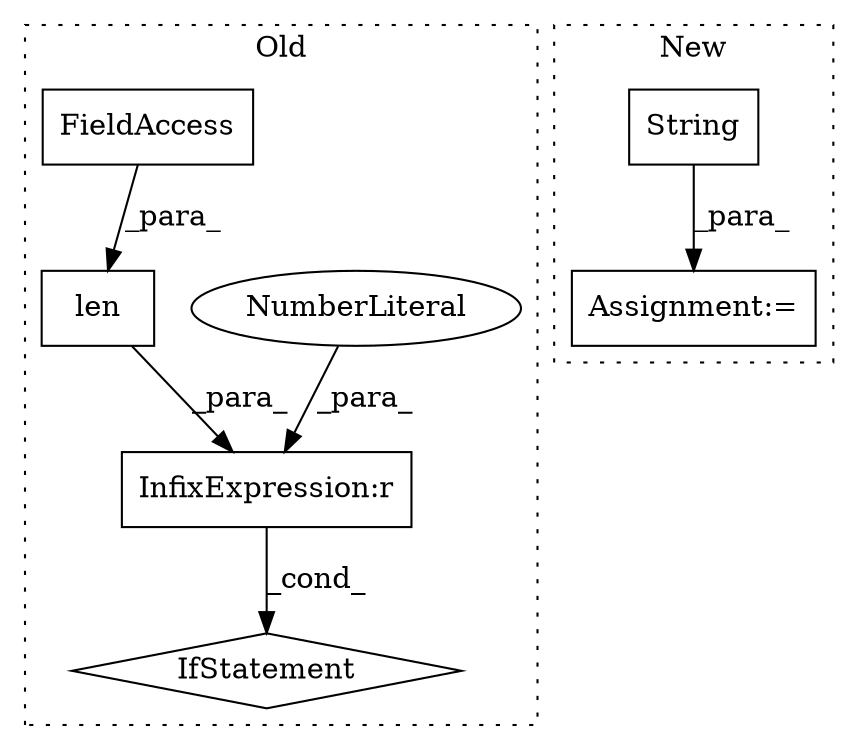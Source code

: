 digraph G {
subgraph cluster0 {
1 [label="len" a="32" s="3122,3138" l="4,1" shape="box"];
3 [label="InfixExpression:r" a="27" s="3139" l="3" shape="box"];
4 [label="IfStatement" a="25" s="3117,3173" l="4,2" shape="diamond"];
5 [label="NumberLiteral" a="34" s="3142" l="1" shape="ellipse"];
6 [label="FieldAccess" a="22" s="3126" l="12" shape="box"];
label = "Old";
style="dotted";
}
subgraph cluster1 {
2 [label="String" a="32" s="3873,3891" l="7,1" shape="box"];
7 [label="Assignment:=" a="7" s="3851" l="1" shape="box"];
label = "New";
style="dotted";
}
1 -> 3 [label="_para_"];
2 -> 7 [label="_para_"];
3 -> 4 [label="_cond_"];
5 -> 3 [label="_para_"];
6 -> 1 [label="_para_"];
}